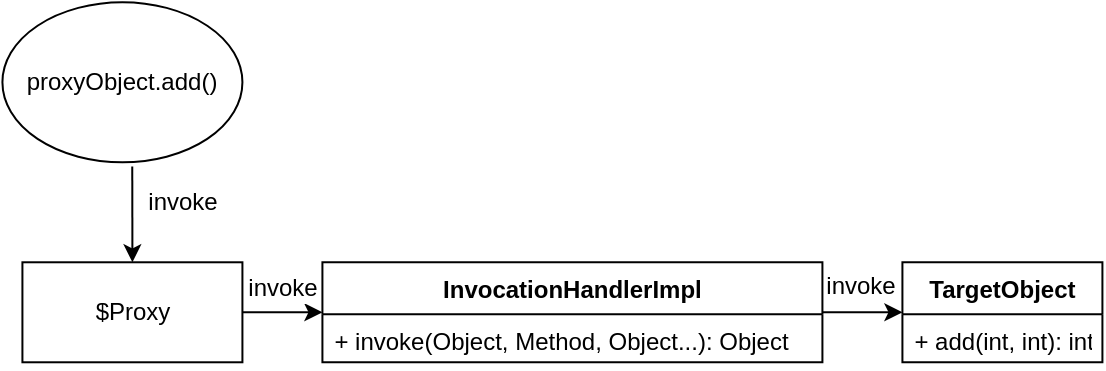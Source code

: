 <mxfile version="12.6.5" type="device"><diagram id="fXmAEGw9vjPY-qhHg5He" name="第 1 页"><mxGraphModel dx="750" dy="668" grid="1" gridSize="10" guides="1" tooltips="1" connect="1" arrows="1" fold="1" page="1" pageScale="1" pageWidth="583" pageHeight="413" math="0" shadow="0"><root><mxCell id="0"/><mxCell id="1" parent="0"/><mxCell id="JM7-xDZx7ZhB9FAj6CM3-21" value="" style="group" vertex="1" connectable="0" parent="1"><mxGeometry x="16.21" y="116.14" width="550" height="180.0" as="geometry"/></mxCell><mxCell id="JM7-xDZx7ZhB9FAj6CM3-1" value="$Proxy" style="html=1;" vertex="1" parent="JM7-xDZx7ZhB9FAj6CM3-21"><mxGeometry x="10" y="130.0" width="110" height="50" as="geometry"/></mxCell><mxCell id="JM7-xDZx7ZhB9FAj6CM3-2" value="InvocationHandlerImpl" style="swimlane;fontStyle=1;align=center;verticalAlign=top;childLayout=stackLayout;horizontal=1;startSize=26;horizontalStack=0;resizeParent=1;resizeParentMax=0;resizeLast=0;collapsible=1;marginBottom=0;" vertex="1" parent="JM7-xDZx7ZhB9FAj6CM3-21"><mxGeometry x="160" y="130.0" width="250" height="50" as="geometry"/></mxCell><mxCell id="JM7-xDZx7ZhB9FAj6CM3-5" value="+ invoke(Object, Method, Object...): Object" style="text;strokeColor=none;fillColor=none;align=left;verticalAlign=top;spacingLeft=4;spacingRight=4;overflow=hidden;rotatable=0;points=[[0,0.5],[1,0.5]];portConstraint=eastwest;" vertex="1" parent="JM7-xDZx7ZhB9FAj6CM3-2"><mxGeometry y="26" width="250" height="24" as="geometry"/></mxCell><mxCell id="JM7-xDZx7ZhB9FAj6CM3-10" value="TargetObject" style="swimlane;fontStyle=1;align=center;verticalAlign=top;childLayout=stackLayout;horizontal=1;startSize=26;horizontalStack=0;resizeParent=1;resizeParentMax=0;resizeLast=0;collapsible=1;marginBottom=0;" vertex="1" parent="JM7-xDZx7ZhB9FAj6CM3-21"><mxGeometry x="450" y="130.0" width="100" height="50" as="geometry"/></mxCell><mxCell id="JM7-xDZx7ZhB9FAj6CM3-11" value="+ add(int, int): int" style="text;strokeColor=none;fillColor=none;align=left;verticalAlign=top;spacingLeft=4;spacingRight=4;overflow=hidden;rotatable=0;points=[[0,0.5],[1,0.5]];portConstraint=eastwest;" vertex="1" parent="JM7-xDZx7ZhB9FAj6CM3-10"><mxGeometry y="26" width="100" height="24" as="geometry"/></mxCell><mxCell id="JM7-xDZx7ZhB9FAj6CM3-12" value="" style="endArrow=classic;html=1;exitX=1;exitY=0.5;exitDx=0;exitDy=0;entryX=0;entryY=0.5;entryDx=0;entryDy=0;" edge="1" parent="JM7-xDZx7ZhB9FAj6CM3-21" source="JM7-xDZx7ZhB9FAj6CM3-1" target="JM7-xDZx7ZhB9FAj6CM3-2"><mxGeometry width="50" height="50" relative="1" as="geometry"><mxPoint x="80.0" y="280" as="sourcePoint"/><mxPoint x="130" y="230.0" as="targetPoint"/></mxGeometry></mxCell><mxCell id="JM7-xDZx7ZhB9FAj6CM3-13" value="invoke" style="text;html=1;align=center;verticalAlign=middle;resizable=0;points=[];labelBackgroundColor=#ffffff;" vertex="1" connectable="0" parent="JM7-xDZx7ZhB9FAj6CM3-12"><mxGeometry x="-0.344" relative="1" as="geometry"><mxPoint x="6.45" y="-12" as="offset"/></mxGeometry></mxCell><mxCell id="JM7-xDZx7ZhB9FAj6CM3-14" value="" style="endArrow=classic;html=1;exitX=1;exitY=0.5;exitDx=0;exitDy=0;entryX=0;entryY=0.5;entryDx=0;entryDy=0;" edge="1" parent="JM7-xDZx7ZhB9FAj6CM3-21" source="JM7-xDZx7ZhB9FAj6CM3-2" target="JM7-xDZx7ZhB9FAj6CM3-10"><mxGeometry width="50" height="50" relative="1" as="geometry"><mxPoint x="130" y="165.0" as="sourcePoint"/><mxPoint x="190" y="165.0" as="targetPoint"/></mxGeometry></mxCell><mxCell id="JM7-xDZx7ZhB9FAj6CM3-15" value="invoke" style="text;html=1;align=center;verticalAlign=middle;resizable=0;points=[];labelBackgroundColor=#ffffff;" vertex="1" connectable="0" parent="JM7-xDZx7ZhB9FAj6CM3-14"><mxGeometry x="-0.344" relative="1" as="geometry"><mxPoint x="5.9" y="-13" as="offset"/></mxGeometry></mxCell><mxCell id="JM7-xDZx7ZhB9FAj6CM3-16" value="proxyObject.add()" style="ellipse;whiteSpace=wrap;html=1;" vertex="1" parent="JM7-xDZx7ZhB9FAj6CM3-21"><mxGeometry width="120" height="80" as="geometry"/></mxCell><mxCell id="JM7-xDZx7ZhB9FAj6CM3-17" value="" style="endArrow=classic;html=1;exitX=0.541;exitY=1.027;exitDx=0;exitDy=0;entryX=0.5;entryY=0;entryDx=0;entryDy=0;exitPerimeter=0;" edge="1" parent="JM7-xDZx7ZhB9FAj6CM3-21" source="JM7-xDZx7ZhB9FAj6CM3-16" target="JM7-xDZx7ZhB9FAj6CM3-1"><mxGeometry width="50" height="50" relative="1" as="geometry"><mxPoint x="130" y="165.0" as="sourcePoint"/><mxPoint x="190" y="165.0" as="targetPoint"/></mxGeometry></mxCell><mxCell id="JM7-xDZx7ZhB9FAj6CM3-18" value="invoke" style="text;html=1;align=center;verticalAlign=middle;resizable=0;points=[];labelBackgroundColor=#ffffff;" vertex="1" connectable="0" parent="JM7-xDZx7ZhB9FAj6CM3-17"><mxGeometry x="-0.344" relative="1" as="geometry"><mxPoint x="25.05" y="2.41" as="offset"/></mxGeometry></mxCell></root></mxGraphModel></diagram></mxfile>